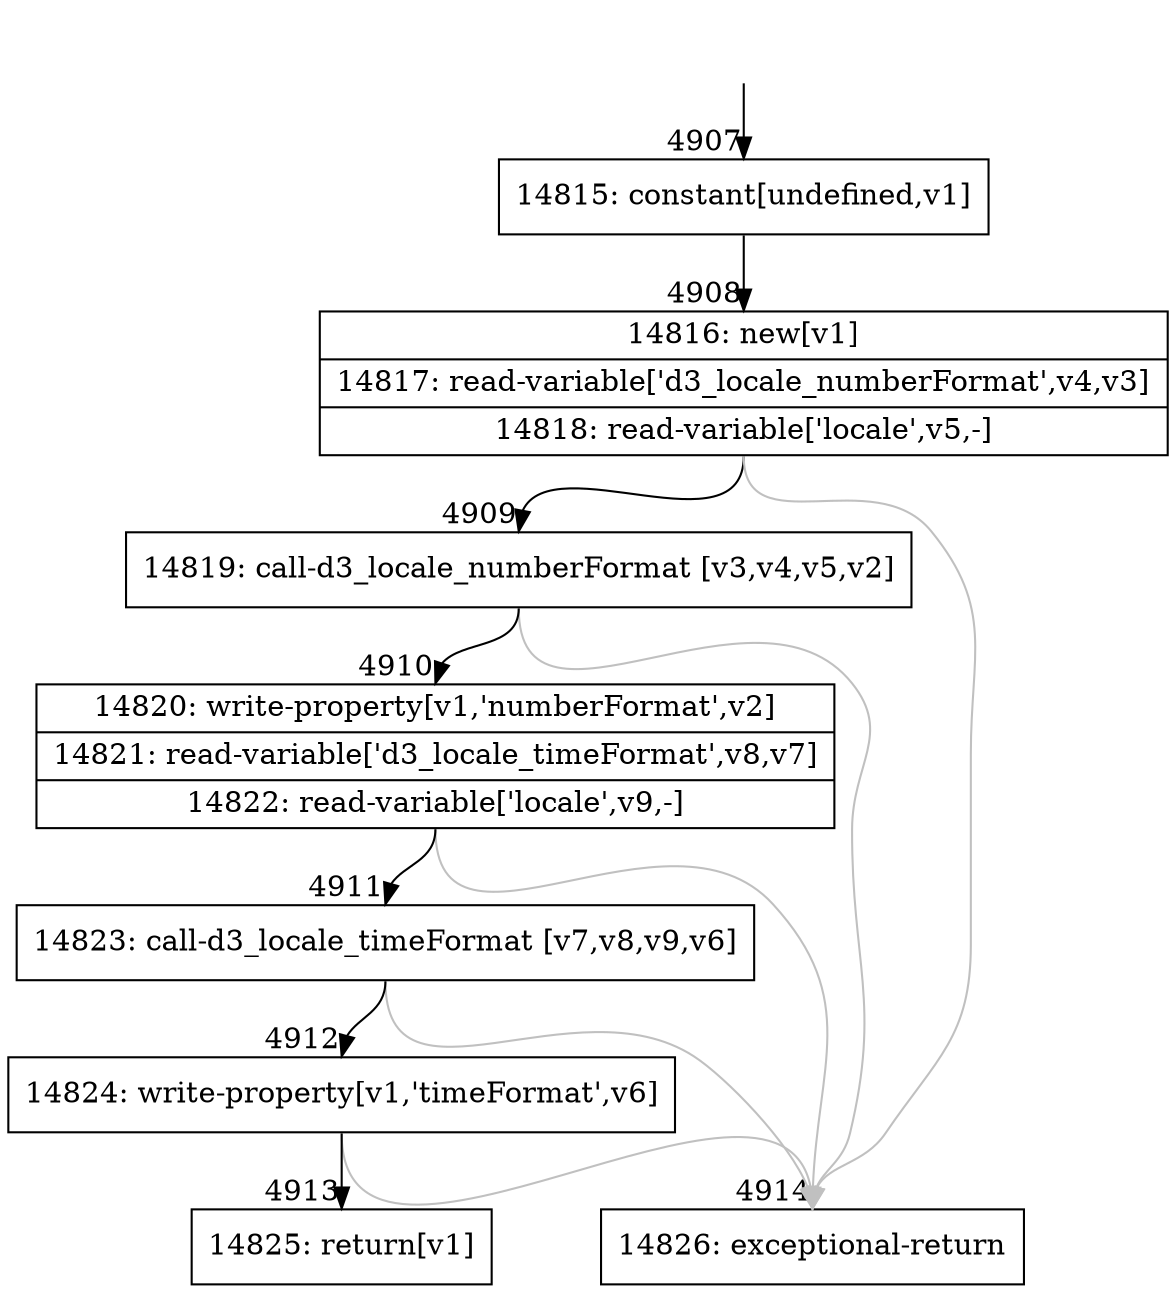 digraph {
rankdir="TD"
BB_entry461[shape=none,label=""];
BB_entry461 -> BB4907 [tailport=s, headport=n, headlabel="    4907"]
BB4907 [shape=record label="{14815: constant[undefined,v1]}" ] 
BB4907 -> BB4908 [tailport=s, headport=n, headlabel="      4908"]
BB4908 [shape=record label="{14816: new[v1]|14817: read-variable['d3_locale_numberFormat',v4,v3]|14818: read-variable['locale',v5,-]}" ] 
BB4908 -> BB4909 [tailport=s, headport=n, headlabel="      4909"]
BB4908 -> BB4914 [tailport=s, headport=n, color=gray, headlabel="      4914"]
BB4909 [shape=record label="{14819: call-d3_locale_numberFormat [v3,v4,v5,v2]}" ] 
BB4909 -> BB4910 [tailport=s, headport=n, headlabel="      4910"]
BB4909 -> BB4914 [tailport=s, headport=n, color=gray]
BB4910 [shape=record label="{14820: write-property[v1,'numberFormat',v2]|14821: read-variable['d3_locale_timeFormat',v8,v7]|14822: read-variable['locale',v9,-]}" ] 
BB4910 -> BB4911 [tailport=s, headport=n, headlabel="      4911"]
BB4910 -> BB4914 [tailport=s, headport=n, color=gray]
BB4911 [shape=record label="{14823: call-d3_locale_timeFormat [v7,v8,v9,v6]}" ] 
BB4911 -> BB4912 [tailport=s, headport=n, headlabel="      4912"]
BB4911 -> BB4914 [tailport=s, headport=n, color=gray]
BB4912 [shape=record label="{14824: write-property[v1,'timeFormat',v6]}" ] 
BB4912 -> BB4913 [tailport=s, headport=n, headlabel="      4913"]
BB4912 -> BB4914 [tailport=s, headport=n, color=gray]
BB4913 [shape=record label="{14825: return[v1]}" ] 
BB4914 [shape=record label="{14826: exceptional-return}" ] 
//#$~ 2825
}
